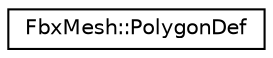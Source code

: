 digraph "クラス階層図"
{
  edge [fontname="Helvetica",fontsize="10",labelfontname="Helvetica",labelfontsize="10"];
  node [fontname="Helvetica",fontsize="10",shape=record];
  rankdir="LR";
  Node0 [label="FbxMesh::PolygonDef",height=0.2,width=0.4,color="black", fillcolor="white", style="filled",URL="$struct_fbx_mesh_1_1_polygon_def.html"];
}
